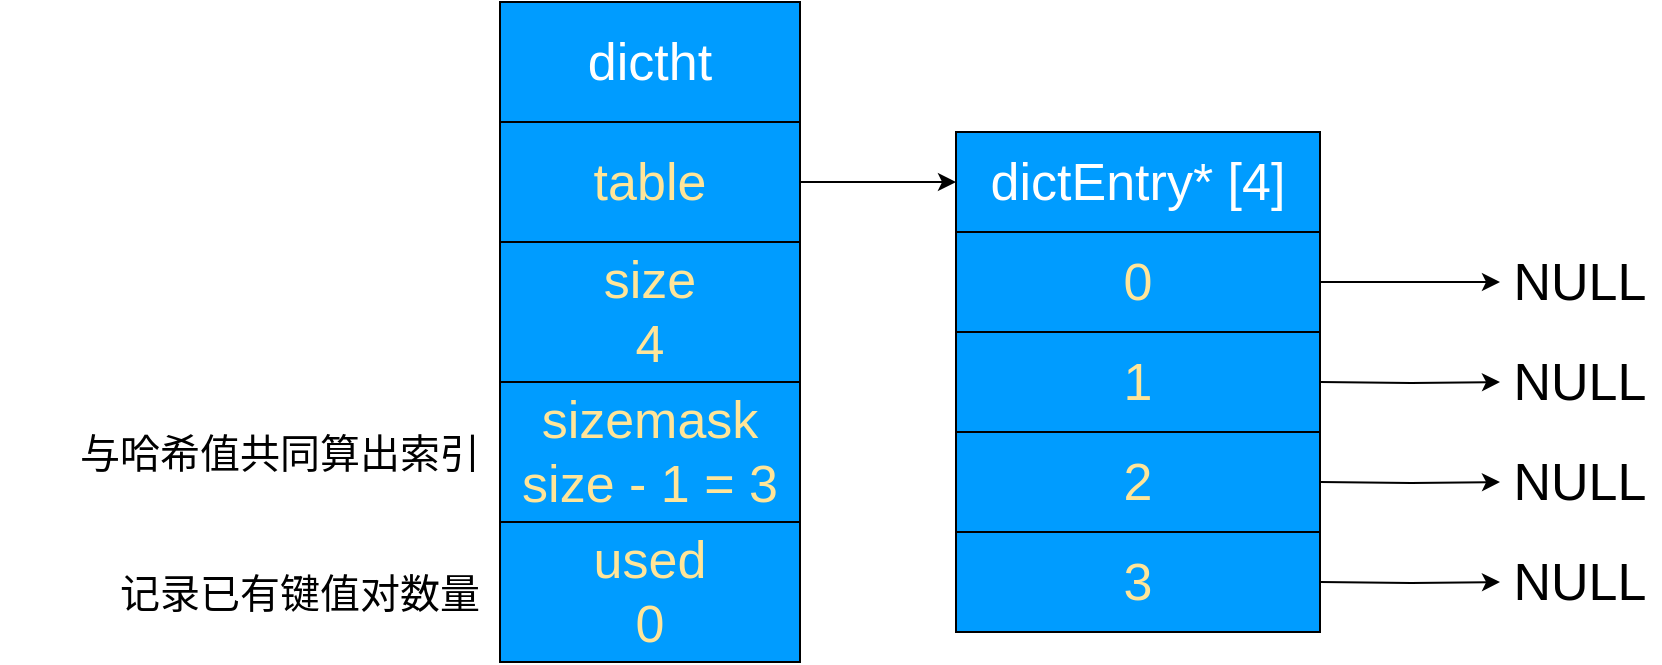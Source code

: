 <mxfile version="14.1.8" type="device"><diagram id="Iz-2XR7-JCQqduLtYTAK" name="第 1 页"><mxGraphModel dx="1851" dy="592" grid="1" gridSize="10" guides="1" tooltips="1" connect="1" arrows="1" fold="1" page="1" pageScale="1" pageWidth="827" pageHeight="1169" math="0" shadow="0"><root><mxCell id="0"/><mxCell id="1" parent="0"/><mxCell id="OJrOSCmtZI75Tp8xIdle-1" value="dictht" style="rounded=0;whiteSpace=wrap;html=1;fillColor=#009CFF;fontSize=26;fontColor=#FFFFFF;" parent="1" vertex="1"><mxGeometry x="100" y="200" width="150" height="60" as="geometry"/></mxCell><mxCell id="OJrOSCmtZI75Tp8xIdle-7" value="" style="edgeStyle=orthogonalEdgeStyle;rounded=0;orthogonalLoop=1;jettySize=auto;html=1;fontSize=26;fontColor=#FFFFFF;" parent="1" source="OJrOSCmtZI75Tp8xIdle-2" target="OJrOSCmtZI75Tp8xIdle-6" edge="1"><mxGeometry relative="1" as="geometry"/></mxCell><mxCell id="OJrOSCmtZI75Tp8xIdle-2" value="table" style="rounded=0;whiteSpace=wrap;html=1;fillColor=#009CFF;fontSize=26;fontColor=#FFE599;" parent="1" vertex="1"><mxGeometry x="100" y="260" width="150" height="60" as="geometry"/></mxCell><mxCell id="OJrOSCmtZI75Tp8xIdle-3" value="size&lt;br&gt;4" style="rounded=0;whiteSpace=wrap;html=1;fillColor=#009CFF;fontSize=26;fontColor=#FFE599;" parent="1" vertex="1"><mxGeometry x="100" y="320" width="150" height="70" as="geometry"/></mxCell><mxCell id="OJrOSCmtZI75Tp8xIdle-4" value="sizemask&lt;br&gt;size - 1 = 3" style="rounded=0;whiteSpace=wrap;html=1;fillColor=#009CFF;fontSize=26;fontColor=#FFE599;" parent="1" vertex="1"><mxGeometry x="100" y="390" width="150" height="70" as="geometry"/></mxCell><mxCell id="OJrOSCmtZI75Tp8xIdle-5" value="used&lt;br&gt;0" style="rounded=0;whiteSpace=wrap;html=1;fillColor=#009CFF;fontSize=26;fontColor=#FFE599;" parent="1" vertex="1"><mxGeometry x="100" y="460" width="150" height="70" as="geometry"/></mxCell><mxCell id="OJrOSCmtZI75Tp8xIdle-6" value="dictEntry* [4]" style="rounded=0;whiteSpace=wrap;html=1;fillColor=#009CFF;fontSize=26;fontColor=#FFFFFF;" parent="1" vertex="1"><mxGeometry x="328" y="265" width="182" height="50" as="geometry"/></mxCell><mxCell id="OJrOSCmtZI75Tp8xIdle-13" value="" style="edgeStyle=orthogonalEdgeStyle;rounded=0;orthogonalLoop=1;jettySize=auto;html=1;fontSize=26;fontColor=#000000;entryX=0;entryY=0.5;entryDx=0;entryDy=0;" parent="1" source="OJrOSCmtZI75Tp8xIdle-8" target="OJrOSCmtZI75Tp8xIdle-12" edge="1"><mxGeometry relative="1" as="geometry"><mxPoint x="670" y="340" as="targetPoint"/></mxGeometry></mxCell><mxCell id="OJrOSCmtZI75Tp8xIdle-8" value="0" style="rounded=0;whiteSpace=wrap;html=1;fillColor=#009CFF;fontSize=26;fontColor=#FFE599;" parent="1" vertex="1"><mxGeometry x="328" y="315" width="182" height="50" as="geometry"/></mxCell><mxCell id="OJrOSCmtZI75Tp8xIdle-9" value="1" style="rounded=0;whiteSpace=wrap;html=1;fillColor=#009CFF;fontSize=26;fontColor=#FFE599;" parent="1" vertex="1"><mxGeometry x="328" y="365" width="182" height="50" as="geometry"/></mxCell><mxCell id="OJrOSCmtZI75Tp8xIdle-10" value="2" style="rounded=0;whiteSpace=wrap;html=1;fillColor=#009CFF;fontSize=26;fontColor=#FFE599;" parent="1" vertex="1"><mxGeometry x="328" y="415" width="182" height="50" as="geometry"/></mxCell><mxCell id="OJrOSCmtZI75Tp8xIdle-11" value="3" style="rounded=0;whiteSpace=wrap;html=1;fillColor=#009CFF;fontSize=26;fontColor=#FFE599;" parent="1" vertex="1"><mxGeometry x="328" y="465" width="182" height="50" as="geometry"/></mxCell><mxCell id="OJrOSCmtZI75Tp8xIdle-12" value="NULL" style="text;html=1;strokeColor=none;fillColor=none;align=center;verticalAlign=middle;whiteSpace=wrap;rounded=0;fontSize=26;" parent="1" vertex="1"><mxGeometry x="600" y="325" width="80" height="30" as="geometry"/></mxCell><mxCell id="OJrOSCmtZI75Tp8xIdle-15" value="" style="edgeStyle=orthogonalEdgeStyle;rounded=0;orthogonalLoop=1;jettySize=auto;html=1;fontSize=26;fontColor=#000000;entryX=0;entryY=0.5;entryDx=0;entryDy=0;" parent="1" target="OJrOSCmtZI75Tp8xIdle-16" edge="1"><mxGeometry relative="1" as="geometry"><mxPoint x="510" y="390" as="sourcePoint"/><mxPoint x="620" y="390" as="targetPoint"/></mxGeometry></mxCell><mxCell id="OJrOSCmtZI75Tp8xIdle-16" value="NULL" style="text;html=1;strokeColor=none;fillColor=none;align=center;verticalAlign=middle;whiteSpace=wrap;rounded=0;fontSize=26;" parent="1" vertex="1"><mxGeometry x="600" y="375" width="80" height="30" as="geometry"/></mxCell><mxCell id="OJrOSCmtZI75Tp8xIdle-17" value="" style="edgeStyle=orthogonalEdgeStyle;rounded=0;orthogonalLoop=1;jettySize=auto;html=1;fontSize=26;fontColor=#000000;entryX=0;entryY=0.5;entryDx=0;entryDy=0;" parent="1" target="OJrOSCmtZI75Tp8xIdle-18" edge="1"><mxGeometry relative="1" as="geometry"><mxPoint x="510" y="440" as="sourcePoint"/><mxPoint x="620" y="440" as="targetPoint"/></mxGeometry></mxCell><mxCell id="OJrOSCmtZI75Tp8xIdle-18" value="NULL" style="text;html=1;strokeColor=none;fillColor=none;align=center;verticalAlign=middle;whiteSpace=wrap;rounded=0;fontSize=26;" parent="1" vertex="1"><mxGeometry x="600" y="425" width="80" height="30" as="geometry"/></mxCell><mxCell id="OJrOSCmtZI75Tp8xIdle-19" value="" style="edgeStyle=orthogonalEdgeStyle;rounded=0;orthogonalLoop=1;jettySize=auto;html=1;fontSize=26;fontColor=#000000;entryX=0;entryY=0.5;entryDx=0;entryDy=0;" parent="1" target="OJrOSCmtZI75Tp8xIdle-20" edge="1"><mxGeometry relative="1" as="geometry"><mxPoint x="510" y="490" as="sourcePoint"/><mxPoint x="620" y="490" as="targetPoint"/></mxGeometry></mxCell><mxCell id="OJrOSCmtZI75Tp8xIdle-20" value="NULL" style="text;html=1;strokeColor=none;fillColor=none;align=center;verticalAlign=middle;whiteSpace=wrap;rounded=0;fontSize=26;" parent="1" vertex="1"><mxGeometry x="600" y="475" width="80" height="30" as="geometry"/></mxCell><mxCell id="OJrOSCmtZI75Tp8xIdle-21" value="与哈希值共同算出索引" style="text;html=1;strokeColor=none;fillColor=none;align=center;verticalAlign=middle;whiteSpace=wrap;rounded=0;fontSize=20;" parent="1" vertex="1"><mxGeometry x="-150" y="397.5" width="280" height="55" as="geometry"/></mxCell><mxCell id="OJrOSCmtZI75Tp8xIdle-22" value="记录已有键值对数量" style="text;html=1;strokeColor=none;fillColor=none;align=center;verticalAlign=middle;whiteSpace=wrap;rounded=0;fontSize=20;" parent="1" vertex="1"><mxGeometry x="-140" y="467.5" width="280" height="55" as="geometry"/></mxCell></root></mxGraphModel></diagram></mxfile>